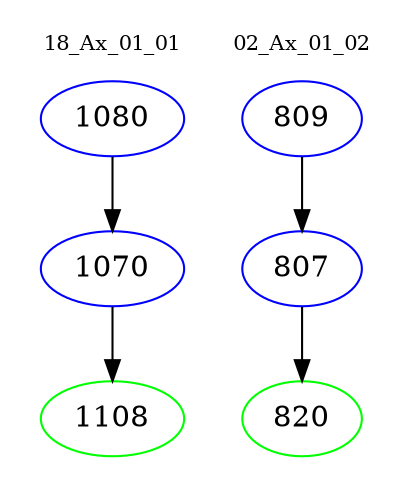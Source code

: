 digraph{
subgraph cluster_0 {
color = white
label = "18_Ax_01_01";
fontsize=10;
T0_1080 [label="1080", color="blue"]
T0_1080 -> T0_1070 [color="black"]
T0_1070 [label="1070", color="blue"]
T0_1070 -> T0_1108 [color="black"]
T0_1108 [label="1108", color="green"]
}
subgraph cluster_1 {
color = white
label = "02_Ax_01_02";
fontsize=10;
T1_809 [label="809", color="blue"]
T1_809 -> T1_807 [color="black"]
T1_807 [label="807", color="blue"]
T1_807 -> T1_820 [color="black"]
T1_820 [label="820", color="green"]
}
}
